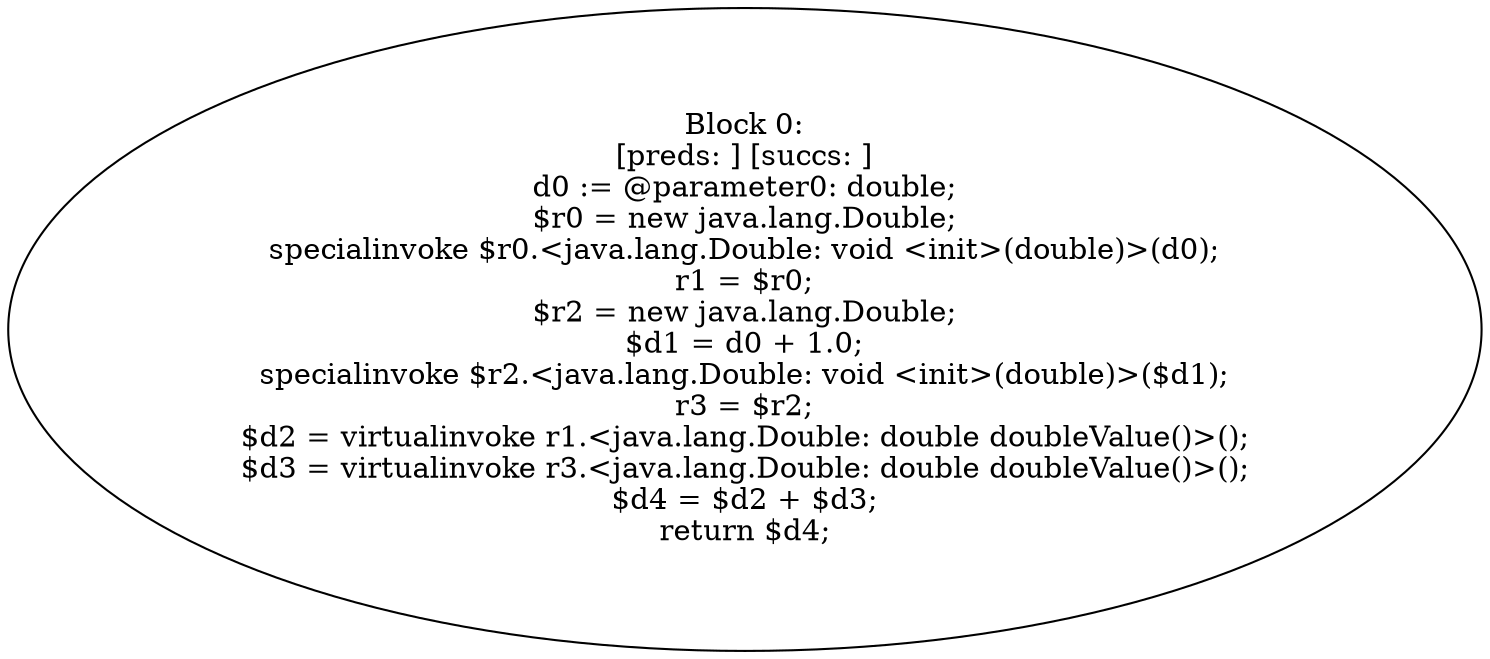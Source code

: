 digraph "unitGraph" {
    "Block 0:
[preds: ] [succs: ]
d0 := @parameter0: double;
$r0 = new java.lang.Double;
specialinvoke $r0.<java.lang.Double: void <init>(double)>(d0);
r1 = $r0;
$r2 = new java.lang.Double;
$d1 = d0 + 1.0;
specialinvoke $r2.<java.lang.Double: void <init>(double)>($d1);
r3 = $r2;
$d2 = virtualinvoke r1.<java.lang.Double: double doubleValue()>();
$d3 = virtualinvoke r3.<java.lang.Double: double doubleValue()>();
$d4 = $d2 + $d3;
return $d4;
"
}
